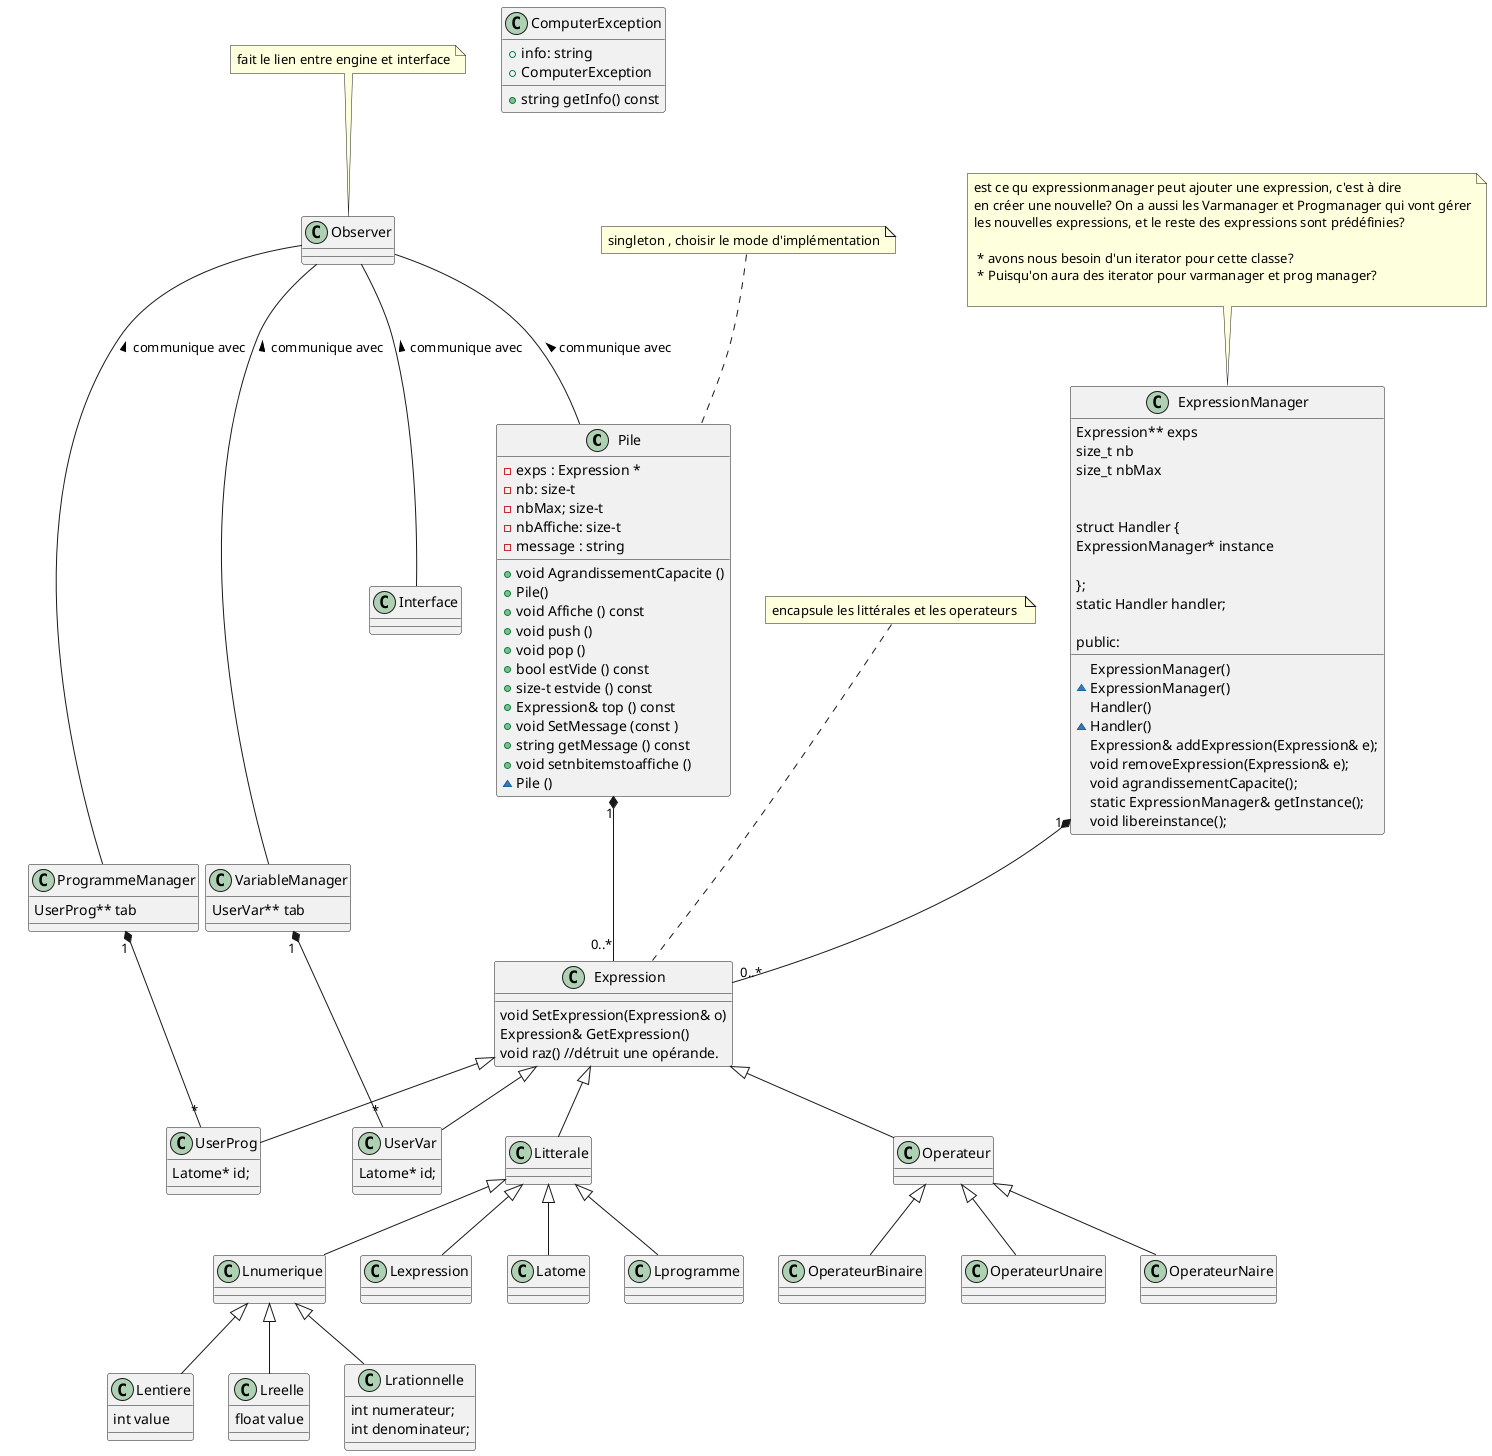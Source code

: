 @startuml
class Pile {
  -exps : Expression *
  -nb: size-t
  -nbMax; size-t
  -nbAffiche: size-t
  -message : string 
  +void AgrandissementCapacite ()
  +Pile() 
  +void Affiche () const
  +void push ()
  +void pop ()
  +bool estVide () const
  +size-t estvide () const
  +Expression& top () const 
  +void SetMessage (const )
  +string getMessage () const 
  +void setnbitemstoaffiche ()
  ~Pile ()
}
note top 
singleton , choisir le mode d'implémentation
end note

class ExpressionManager {
    Expression** exps
    size_t nb
    size_t nbMax

    ExpressionManager()
    ~ExpressionManager()
    
    struct Handler {
        ExpressionManager* instance
        Handler()
        ~Handler()

    };
    static Handler handler;

public:
    Expression& addExpression(Expression& e);
    void removeExpression(Expression& e);
    void agrandissementCapacite();
    static ExpressionManager& getInstance();
    void libereinstance();
}
note top 
est ce qu expressionmanager peut ajouter une expression, c'est à dire
en créer une nouvelle? On a aussi les Varmanager et Progmanager qui vont gérer
les nouvelles expressions, et le reste des expressions sont prédéfinies?

 * avons nous besoin d'un iterator pour cette classe?
 * Puisqu'on aura des iterator pour varmanager et prog manager?

end note




class Interface {
}

class Observer {
  
}
note top 
fait le lien entre engine et interface
end note
Observer -- Pile : < communique avec
Observer -- VariableManager : < communique avec
Observer -- ProgrammeManager : < communique avec
Observer -- Interface : < communique avec






class Expression{
void SetExpression(Expression& o)
Expression& GetExpression()
void raz() //détruit une opérande.
}
note top 
encapsule les littérales et les operateurs 
end note 
Expression <|-- Litterale
Expression <|-- Operateur
Expression <|-- UserVar
Expression <|-- UserProg






class Operateur {
}
class OperateurBinaire {
}
class OperateurUnaire {
}
class OperateurNaire {
}
Operateur <|-- OperateurBinaire 
Operateur <|-- OperateurUnaire 
Operateur <|-- OperateurNaire




class ComputerException {
  +info: string
  +ComputerException
  +string getInfo() const
}





class Litterale{
}

class Lprogramme{}
class Lnumerique{}

class Lentiere {
int value
}

class Lreelle{
float value
}
class Lrationnelle{
int numerateur; 
int denominateur; 
}
class Lexpression{}
class Latome {}





class UserVar{
Latome* id; 
}
class UserProg{
Latome* id; 
}
class VariableManager { 
UserVar** tab
}
class ProgrammeManager { 
UserProg** tab
} 
VariableManager "1" *-- "*"UserVar
ProgrammeManager "1" *-- "*"UserProg






ExpressionManager "1" *-- "0..*" Expression
Pile "1" *-- "0..*" Expression
Litterale <|--  Lprogramme
Litterale <|--  Lnumerique
Litterale <|--  Lexpression
Litterale <|-- Latome
Lnumerique <|--  Lentiere
Lnumerique <|--  Lreelle
Lnumerique <|--  Lrationnelle
@enduml
